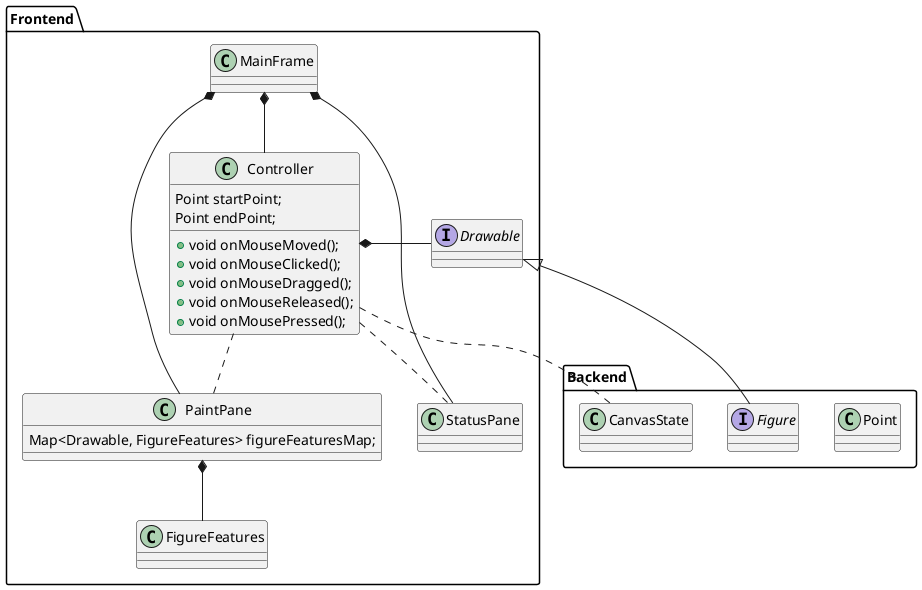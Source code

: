 @startuml

package "Backend" {
  class Point {}
  interface Figure {
  }

  class CanvasState {}
}

package "Frontend" {
  interface Drawable {
  }

class Controller {
Point startPoint;
Point endPoint;

+void onMouseMoved();
+void onMouseClicked();
+void onMouseDragged();
+void onMouseReleased();
+void onMousePressed();
}

class FigureFeatures {}

class PaintPane {
 Map<Drawable, FigureFeatures> figureFeaturesMap;
}

class MainFrame {

}

class StatusPane {

}


MainFrame *-- PaintPane
MainFrame *-- StatusPane
MainFrame *-- Controller
Drawable <|-- Figure
PaintPane *-- FigureFeatures
Controller *- Drawable
Controller .. CanvasState
Controller .. PaintPane
Controller .. StatusPane
}

@enduml
